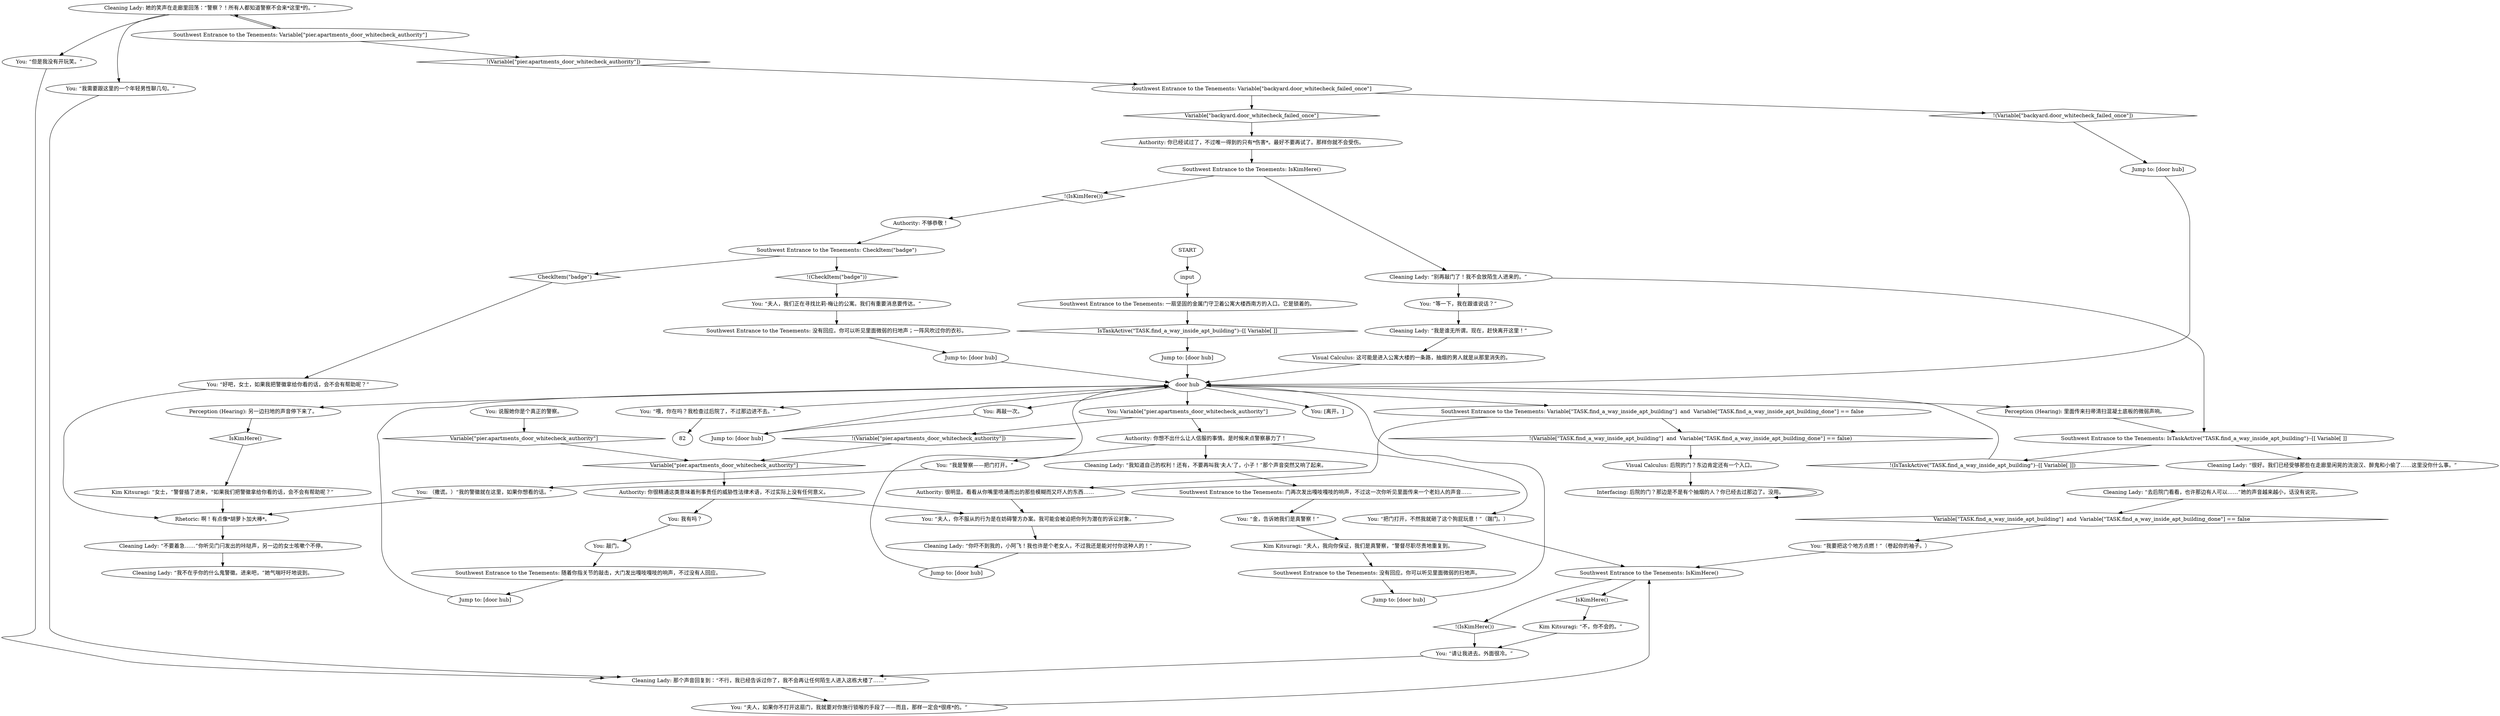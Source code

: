 # PIER / APARTMENTS PIER DOOR
# Approaching the door from outside.
# ==================================================
digraph G {
	  0 [label="START"];
	  1 [label="input"];
	  2 [label="Visual Calculus: 后院的门？东边肯定还有一个入口。"];
	  3 [label="You: 我有吗？"];
	  4 [label="Southwest Entrance to the Tenements: 没有回应。你可以听见里面微弱的扫地声。"];
	  5 [label="Authority: 你已经试过了，不过唯一得到的只有*伤害*。最好不要再试了。那样你就不会受伤。"];
	  6 [label="Authority: 你很精通这类意味着刑事责任的威胁性法律术语，不过实际上没有任何意义。"];
	  7 [label="Rhetoric: 啊！有点像*胡萝卜加大棒*。"];
	  8 [label="Southwest Entrance to the Tenements: 没有回应。你可以听见里面微弱的扫地声；一阵风吹过你的衣衫。"];
	  9 [label="Southwest Entrance to the Tenements: 随着你指关节的敲击，大门发出嘎吱嘎吱的响声，不过没有人回应。"];
	  10 [label="Jump to: [door hub]"];
	  11 [label="You: “等一下，我在跟谁说话？”"];
	  12 [label="Southwest Entrance to the Tenements: IsKimHere()"];
	  13 [label="IsKimHere()", shape=diamond];
	  14 [label="!(IsKimHere())", shape=diamond];
	  15 [label="door hub"];
	  16 [label="Kim Kitsuragi: “不，你不会的。”"];
	  17 [label="Cleaning Lady: “我是谁无所谓。现在，赶快离开这里！”"];
	  18 [label="Cleaning Lady: “不要着急……”你听见门闩发出的咔哒声，另一边的女士咳嗽个不停。"];
	  19 [label="Jump to: [door hub]"];
	  20 [label="You: “夫人，你不服从的行为是在妨碍警方办案。我可能会被迫把你列为潜在的诉讼对象。”"];
	  21 [label="You: “好吧，女士，如果我把警徽拿给你看的话，会不会有帮助呢？”"];
	  22 [label="Southwest Entrance to the Tenements: 一扇坚固的金属门守卫着公寓大楼西南方的入口。它是锁着的。"];
	  23 [label="You: “但是我没有开玩笑。”"];
	  24 [label="Authority: 不够恭敬！"];
	  25 [label="Kim Kitsuragi: “女士，”警督插了进来，“如果我们把警徽拿给你看的话，会不会有帮助呢？”"];
	  26 [label="Cleaning Lady: “我不在乎你的什么鬼警徽。进来吧，”她气喘吁吁地说到。"];
	  27 [label="Jump to: [door hub]"];
	  28 [label="You: “喂，你在吗？我检查过后院了，不过那边进不去。”"];
	  29 [label="You: “我需要跟这里的一个年轻男性聊几句。”"];
	  30 [label="Southwest Entrance to the Tenements: Variable[\"backyard.door_whitecheck_failed_once\"]"];
	  31 [label="Variable[\"backyard.door_whitecheck_failed_once\"]", shape=diamond];
	  32 [label="!(Variable[\"backyard.door_whitecheck_failed_once\"])", shape=diamond];
	  33 [label="You: 再敲一次。"];
	  34 [label="Cleaning Lady: 那个声音回复到：“不行，我已经告诉过你了，我不会再让任何陌生人进入这栋大楼了……”"];
	  35 [label="You: “把门打开，不然我就砸了这个狗屁玩意！”（踹门。）"];
	  36 [label="Southwest Entrance to the Tenements: CheckItem(\"badge\")"];
	  37 [label="CheckItem(\"badge\")", shape=diamond];
	  38 [label="!(CheckItem(\"badge\"))", shape=diamond];
	  39 [label="Kim Kitsuragi: “夫人，我向你保证，我们是真警察，”警督尽职尽责地重复到。"];
	  40 [label="Jump to: [door hub]"];
	  41 [label="You: 说服她你是个真正的警察。"];
	  42 [label="You: Variable[\"pier.apartments_door_whitecheck_authority\"]"];
	  43 [label="Variable[\"pier.apartments_door_whitecheck_authority\"]", shape=diamond];
	  44 [label="!(Variable[\"pier.apartments_door_whitecheck_authority\"])", shape=diamond];
	  45 [label="Authority: 你想不出什么让人信服的事情。是时候来点警察暴力了！"];
	  46 [label="Jump to: [door hub]"];
	  47 [label="Southwest Entrance to the Tenements: IsKimHere()"];
	  48 [label="IsKimHere()", shape=diamond];
	  49 [label="!(IsKimHere())", shape=diamond];
	  50 [label="Cleaning Lady: “别再敲门了！我不会放陌生人进来的。”"];
	  51 [label="You: “金，告诉她我们是真警察！”"];
	  52 [label="Perception (Hearing): 里面传来扫帚清扫混凝土底板的微弱声响。"];
	  53 [label="Visual Calculus: 这可能是进入公寓大楼的一条路，抽烟的男人就是从那里消失的。"];
	  54 [label="Jump to: [door hub]"];
	  55 [label="Cleaning Lady: “去后院门看看，也许那边有人可以……”她的声音越来越小，话没有说完。"];
	  56 [label="You: “夫人，如果你不打开这扇门，我就要对你施行锁喉的手段了——而且，那样一定会*很疼*的。”"];
	  57 [label="Cleaning Lady: “我知道自己的权利！还有，不要再叫我‘夫人’了，小子！”那个声音突然又响了起来。"];
	  58 [label="Cleaning Lady: “你吓不到我的，小阿飞！我也许是个老女人，不过我还是能对付你这种人的！”"];
	  59 [label="You: “请让我进去。外面很冷。”"];
	  60 [label="Southwest Entrance to the Tenements: Variable[\"pier.apartments_door_whitecheck_authority\"]"];
	  61 [label="Variable[\"pier.apartments_door_whitecheck_authority\"]", shape=diamond];
	  62 [label="!(Variable[\"pier.apartments_door_whitecheck_authority\"])", shape=diamond];
	  63 [label="Cleaning Lady: 她的笑声在走廊里回荡：“警察？！所有人都知道警察不会来*这里*的。”"];
	  64 [label="You: （撒谎。）“我的警徽就在这里，如果你想看的话。”"];
	  65 [label="You: “夫人，我们正在寻找比莉·梅让的公寓。我们有重要消息要传达。”"];
	  66 [label="Southwest Entrance to the Tenements: Variable[\"TASK.find_a_way_inside_apt_building\"]  and  Variable[\"TASK.find_a_way_inside_apt_building_done\"] == false"];
	  67 [label="Variable[\"TASK.find_a_way_inside_apt_building\"]  and  Variable[\"TASK.find_a_way_inside_apt_building_done\"] == false", shape=diamond];
	  68 [label="!(Variable[\"TASK.find_a_way_inside_apt_building\"]  and  Variable[\"TASK.find_a_way_inside_apt_building_done\"] == false)", shape=diamond];
	  69 [label="Authority: 很明显。看看从你嘴里喷涌而出的那些模糊而又吓人的东西……"];
	  70 [label="You: 敲门。"];
	  71 [label="You: [离开。]"];
	  72 [label="Perception (Hearing): 另一边扫地的声音停下来了。"];
	  73 [label="Southwest Entrance to the Tenements: 门再次发出嘎吱嘎吱的响声，不过这一次你听见里面传来一个老妇人的声音……"];
	  74 [label="Jump to: [door hub]"];
	  75 [label="Interfacing: 后院的门？那边是不是有个抽烟的人？你已经去过那边了。没用。"];
	  76 [label="You: “我要把这个地方点燃！”（卷起你的袖子。）"];
	  77 [label="You: “我是警察——把门打开。”"];
	  78 [label="Southwest Entrance to the Tenements: IsTaskActive(\"TASK.find_a_way_inside_apt_building\")--[[ Variable[ ]]"];
	  79 [label="IsTaskActive(\"TASK.find_a_way_inside_apt_building\")--[[ Variable[ ]]", shape=diamond];
	  80 [label="!(IsTaskActive(\"TASK.find_a_way_inside_apt_building\")--[[ Variable[ ]])", shape=diamond];
	  81 [label="Cleaning Lady: “很好。我们已经受够那些在走廊里闲晃的流浪汉、醉鬼和小偷了……这里没你什么事。”"];
	  0 -> 1
	  1 -> 22
	  2 -> 75
	  3 -> 70
	  4 -> 40
	  5 -> 47
	  6 -> 3
	  6 -> 20
	  7 -> 18
	  8 -> 27
	  9 -> 19
	  10 -> 15
	  11 -> 17
	  12 -> 13
	  12 -> 14
	  13 -> 16
	  14 -> 59
	  15 -> 33
	  15 -> 66
	  15 -> 71
	  15 -> 72
	  15 -> 42
	  15 -> 52
	  15 -> 28
	  16 -> 59
	  17 -> 53
	  18 -> 26
	  19 -> 15
	  20 -> 58
	  21 -> 7
	  22 -> 79
	  23 -> 34
	  24 -> 36
	  25 -> 7
	  27 -> 15
	  28 -> 82
	  29 -> 34
	  30 -> 32
	  30 -> 31
	  31 -> 5
	  32 -> 46
	  33 -> 74
	  34 -> 56
	  35 -> 12
	  36 -> 37
	  36 -> 38
	  37 -> 21
	  38 -> 65
	  39 -> 4
	  40 -> 15
	  41 -> 43
	  42 -> 44
	  42 -> 45
	  43 -> 61
	  44 -> 61
	  45 -> 57
	  45 -> 35
	  45 -> 77
	  46 -> 15
	  47 -> 49
	  47 -> 50
	  48 -> 25
	  49 -> 24
	  50 -> 11
	  50 -> 78
	  51 -> 39
	  52 -> 78
	  53 -> 15
	  54 -> 15
	  55 -> 67
	  56 -> 12
	  57 -> 73
	  58 -> 10
	  59 -> 34
	  60 -> 62
	  60 -> 63
	  61 -> 6
	  62 -> 30
	  63 -> 60
	  63 -> 29
	  63 -> 23
	  64 -> 7
	  65 -> 8
	  66 -> 68
	  66 -> 69
	  67 -> 76
	  68 -> 2
	  69 -> 20
	  70 -> 9
	  72 -> 48
	  73 -> 51
	  74 -> 15
	  75 -> 75
	  76 -> 12
	  77 -> 64
	  78 -> 80
	  78 -> 81
	  79 -> 54
	  80 -> 15
	  81 -> 55
}

